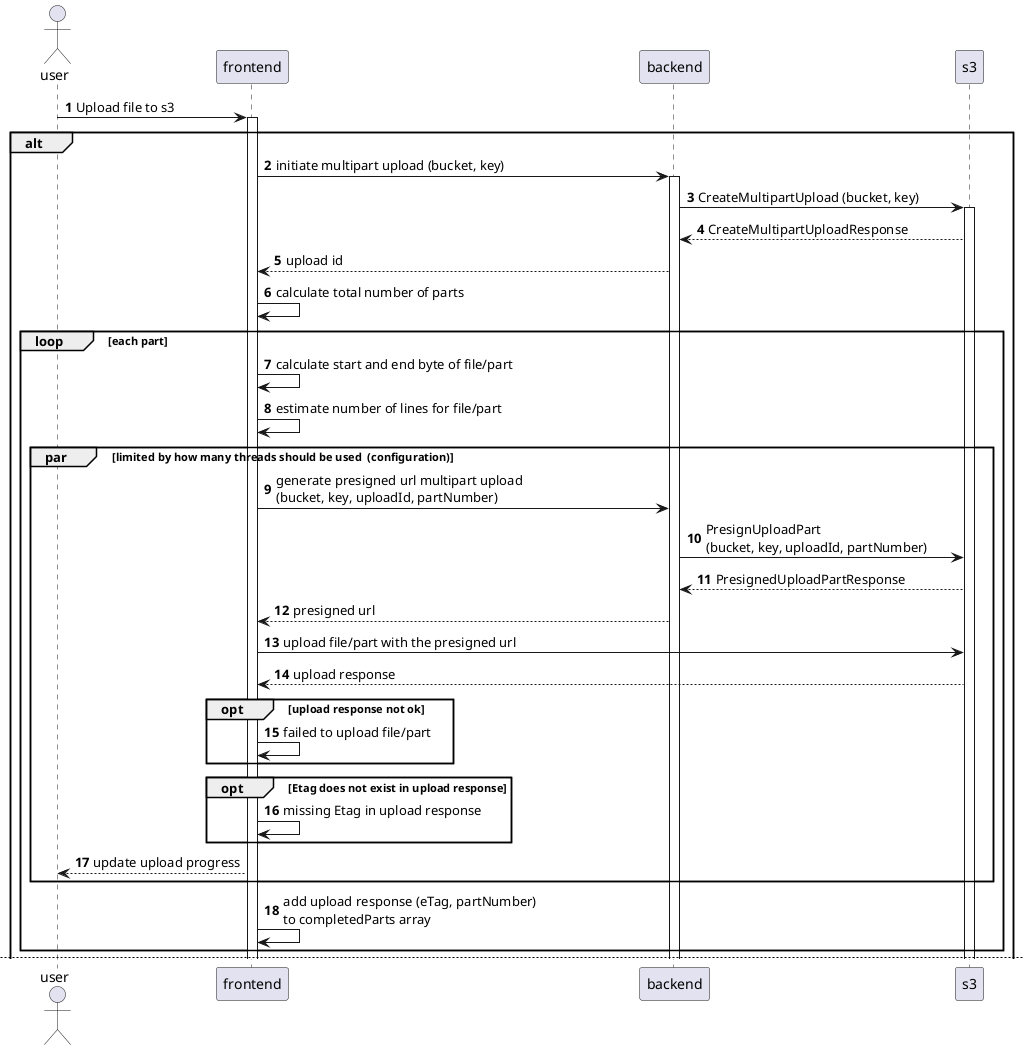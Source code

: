 @startuml
autonumber

actor user
participant frontend
participant backend
participant s3

user -> frontend: Upload file to s3

alt

    activate frontend
    frontend -> backend: initiate multipart upload (bucket, key)
    activate backend
    backend -> s3: CreateMultipartUpload (bucket, key)
    activate s3
    s3 --> backend: CreateMultipartUploadResponse
    backend --> frontend: upload id

    frontend -> frontend: calculate total number of parts
    loop each part
        frontend -> frontend: calculate start and end byte of file/part
        frontend -> frontend: estimate number of lines for file/part
        par limited by how many threads should be used  (configuration)
            frontend -> backend: generate presigned url multipart upload\n(bucket, key, uploadId, partNumber)
            backend -> s3: PresignUploadPart\n(bucket, key, uploadId, partNumber)
            s3 --> backend: PresignedUploadPartResponse
            backend --> frontend: presigned url
            frontend -> s3: upload file/part with the presigned url
            s3 --> frontend: upload response
            opt upload response not ok
            frontend -> frontend: failed to upload file/part
            end
            opt Etag does not exist in upload response
            frontend -> frontend: missing Etag in upload response
            end
            frontend --> user: update upload progress
        end
        frontend -> frontend: add upload response (eTag, partNumber)\nto completedParts array
    end

newpage

    frontend -> backend: complete multipart upload\n(bucket, key, uploadId, lineCount, delimiter, completedParts)
    backend -> s3: CompleteMultipartUpload\n(bucket, key, uploadId, completedParts)
    s3 --> backend: CompleteMultipartUploadResponse
    backend -> s3: PutObjectTagging\n(bucket, key, lineCount, delimiter)
    s3 --> backend: PutObjectTaggingResponse
    backend --> frontend: OK

else exception

    frontend -> backend: abort multipart upload (bucket, key, uploadId)
    backend -> s3: AbortMultipartUpload\n(bucket, key, uploadId)
    s3 --> backend: AbortMultipartUploadResponse
    deactivate s3
    backend --> frontend: OK
    deactivate backend

end

alt success
    frontend --> user: upload progress done
else error
    frontend --> user: show error,\nalso log in console
end

deactivate frontend

@enduml